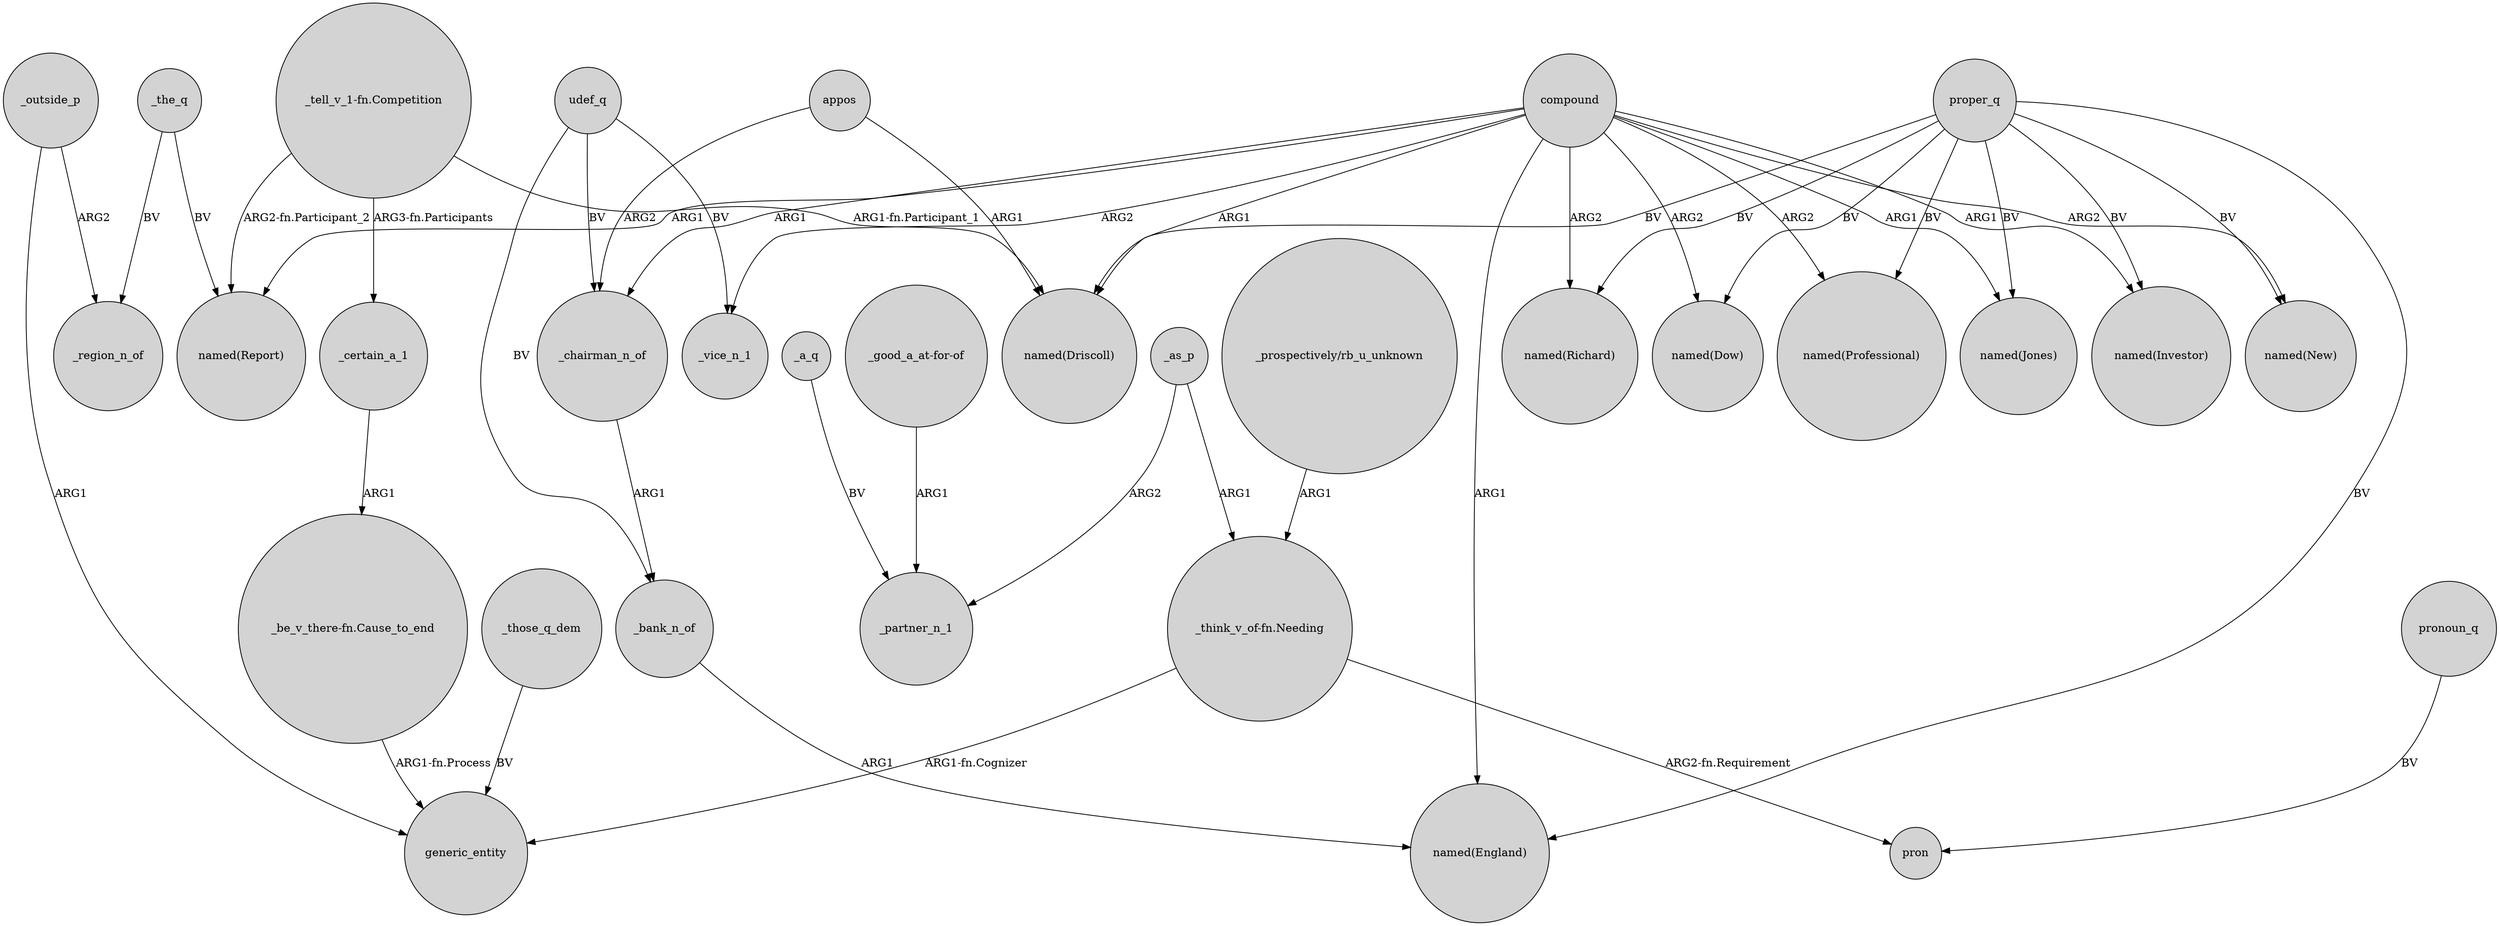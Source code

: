 digraph {
	node [shape=circle style=filled]
	udef_q -> _chairman_n_of [label=BV]
	proper_q -> "named(Jones)" [label=BV]
	_the_q -> _region_n_of [label=BV]
	udef_q -> _bank_n_of [label=BV]
	_a_q -> _partner_n_1 [label=BV]
	"_tell_v_1-fn.Competition" -> "named(Report)" [label="ARG2-fn.Participant_2"]
	_bank_n_of -> "named(England)" [label=ARG1]
	_outside_p -> _region_n_of [label=ARG2]
	"_prospectively/rb_u_unknown" -> "_think_v_of-fn.Needing" [label=ARG1]
	"_tell_v_1-fn.Competition" -> _certain_a_1 [label="ARG3-fn.Participants"]
	"_think_v_of-fn.Needing" -> generic_entity [label="ARG1-fn.Cognizer"]
	compound -> "named(Professional)" [label=ARG2]
	proper_q -> "named(Professional)" [label=BV]
	compound -> "named(Investor)" [label=ARG1]
	"_think_v_of-fn.Needing" -> pron [label="ARG2-fn.Requirement"]
	appos -> _chairman_n_of [label=ARG2]
	"_be_v_there-fn.Cause_to_end" -> generic_entity [label="ARG1-fn.Process"]
	_chairman_n_of -> _bank_n_of [label=ARG1]
	compound -> "named(Driscoll)" [label=ARG1]
	proper_q -> "named(Dow)" [label=BV]
	proper_q -> "named(Investor)" [label=BV]
	_outside_p -> generic_entity [label=ARG1]
	compound -> "named(England)" [label=ARG1]
	appos -> "named(Driscoll)" [label=ARG1]
	proper_q -> "named(New)" [label=BV]
	compound -> _chairman_n_of [label=ARG1]
	proper_q -> "named(Driscoll)" [label=BV]
	_those_q_dem -> generic_entity [label=BV]
	compound -> _vice_n_1 [label=ARG2]
	compound -> "named(Report)" [label=ARG1]
	_the_q -> "named(Report)" [label=BV]
	compound -> "named(Jones)" [label=ARG1]
	proper_q -> "named(Richard)" [label=BV]
	_as_p -> "_think_v_of-fn.Needing" [label=ARG1]
	udef_q -> _vice_n_1 [label=BV]
	compound -> "named(New)" [label=ARG2]
	pronoun_q -> pron [label=BV]
	_certain_a_1 -> "_be_v_there-fn.Cause_to_end" [label=ARG1]
	_as_p -> _partner_n_1 [label=ARG2]
	compound -> "named(Dow)" [label=ARG2]
	"_tell_v_1-fn.Competition" -> "named(Driscoll)" [label="ARG1-fn.Participant_1"]
	proper_q -> "named(England)" [label=BV]
	"_good_a_at-for-of" -> _partner_n_1 [label=ARG1]
	compound -> "named(Richard)" [label=ARG2]
}
